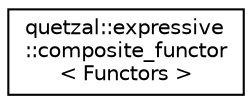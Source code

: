 digraph "Graphical Class Hierarchy"
{
 // LATEX_PDF_SIZE
  edge [fontname="Helvetica",fontsize="10",labelfontname="Helvetica",labelfontsize="10"];
  node [fontname="Helvetica",fontsize="10",shape=record];
  rankdir="LR";
  Node0 [label="quetzal::expressive\l::composite_functor\l\< Functors \>",height=0.2,width=0.4,color="black", fillcolor="white", style="filled",URL="$structquetzal_1_1expressive_1_1composite__functor.html",tooltip=" "];
}
